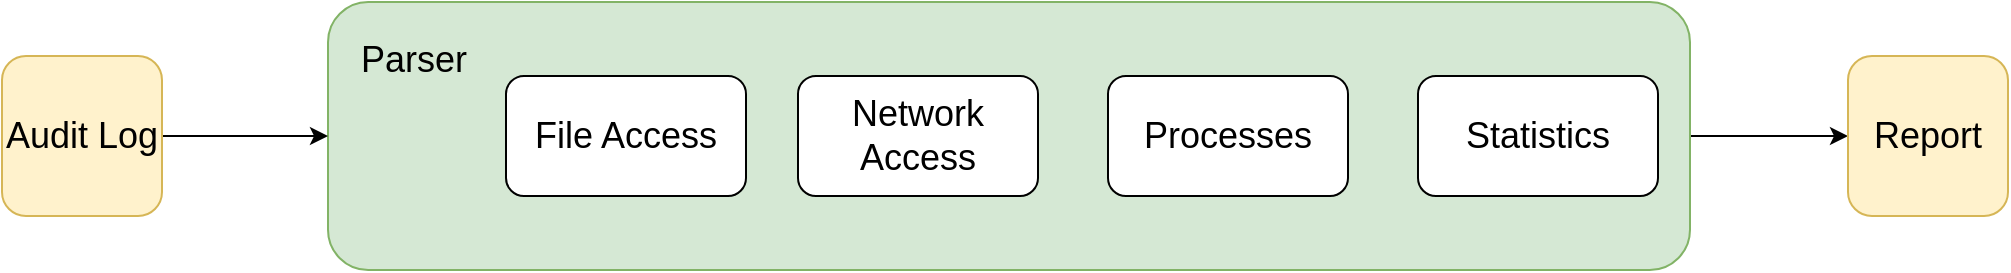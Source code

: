 <mxfile version="20.6.0" type="github">
  <diagram id="e-aKeiXd_vzXcO3KQO_u" name="第 1 页">
    <mxGraphModel dx="2013" dy="795" grid="0" gridSize="10" guides="1" tooltips="1" connect="1" arrows="1" fold="1" page="1" pageScale="1" pageWidth="827" pageHeight="1169" math="0" shadow="0">
      <root>
        <mxCell id="0" />
        <mxCell id="1" parent="0" />
        <mxCell id="ZfDgf7eDWFz9NKWq9LHQ-1" style="edgeStyle=orthogonalEdgeStyle;rounded=0;orthogonalLoop=1;jettySize=auto;html=1;entryX=0;entryY=0.5;entryDx=0;entryDy=0;fontSize=18;" edge="1" parent="1" source="ZfDgf7eDWFz9NKWq9LHQ-2" target="ZfDgf7eDWFz9NKWq9LHQ-6">
          <mxGeometry relative="1" as="geometry" />
        </mxCell>
        <mxCell id="ZfDgf7eDWFz9NKWq9LHQ-2" value="" style="rounded=1;whiteSpace=wrap;html=1;labelBackgroundColor=none;fontSize=18;fillColor=#d5e8d4;strokeColor=#82b366;" vertex="1" parent="1">
          <mxGeometry x="158" y="704" width="681" height="134" as="geometry" />
        </mxCell>
        <mxCell id="ZfDgf7eDWFz9NKWq9LHQ-3" value="Parser" style="text;html=1;strokeColor=none;fillColor=none;align=center;verticalAlign=middle;whiteSpace=wrap;rounded=0;labelBackgroundColor=none;fontSize=18;" vertex="1" parent="1">
          <mxGeometry x="171" y="718" width="60" height="30" as="geometry" />
        </mxCell>
        <mxCell id="ZfDgf7eDWFz9NKWq9LHQ-4" style="edgeStyle=orthogonalEdgeStyle;rounded=0;orthogonalLoop=1;jettySize=auto;html=1;entryX=0;entryY=0.5;entryDx=0;entryDy=0;fontSize=18;" edge="1" parent="1" source="ZfDgf7eDWFz9NKWq9LHQ-5" target="ZfDgf7eDWFz9NKWq9LHQ-2">
          <mxGeometry relative="1" as="geometry" />
        </mxCell>
        <mxCell id="ZfDgf7eDWFz9NKWq9LHQ-5" value="Audit Log" style="whiteSpace=wrap;html=1;aspect=fixed;rounded=1;labelBackgroundColor=none;fontSize=18;fillColor=#fff2cc;strokeColor=#d6b656;" vertex="1" parent="1">
          <mxGeometry x="-5" y="731" width="80" height="80" as="geometry" />
        </mxCell>
        <mxCell id="ZfDgf7eDWFz9NKWq9LHQ-6" value="Report" style="whiteSpace=wrap;html=1;aspect=fixed;rounded=1;labelBackgroundColor=none;fontSize=18;fillColor=#fff2cc;strokeColor=#d6b656;" vertex="1" parent="1">
          <mxGeometry x="918" y="731" width="80" height="80" as="geometry" />
        </mxCell>
        <mxCell id="ZfDgf7eDWFz9NKWq9LHQ-7" value="File Access" style="rounded=1;whiteSpace=wrap;html=1;labelBackgroundColor=none;fontSize=18;" vertex="1" parent="1">
          <mxGeometry x="247" y="741" width="120" height="60" as="geometry" />
        </mxCell>
        <mxCell id="ZfDgf7eDWFz9NKWq9LHQ-8" value="Network Access" style="rounded=1;whiteSpace=wrap;html=1;labelBackgroundColor=none;fontSize=18;" vertex="1" parent="1">
          <mxGeometry x="393" y="741" width="120" height="60" as="geometry" />
        </mxCell>
        <mxCell id="ZfDgf7eDWFz9NKWq9LHQ-9" value="Statistics" style="rounded=1;whiteSpace=wrap;html=1;labelBackgroundColor=none;fontSize=18;" vertex="1" parent="1">
          <mxGeometry x="703" y="741" width="120" height="60" as="geometry" />
        </mxCell>
        <mxCell id="ZfDgf7eDWFz9NKWq9LHQ-10" value="Processes" style="rounded=1;whiteSpace=wrap;html=1;labelBackgroundColor=none;fontSize=18;" vertex="1" parent="1">
          <mxGeometry x="548" y="741" width="120" height="60" as="geometry" />
        </mxCell>
      </root>
    </mxGraphModel>
  </diagram>
</mxfile>

